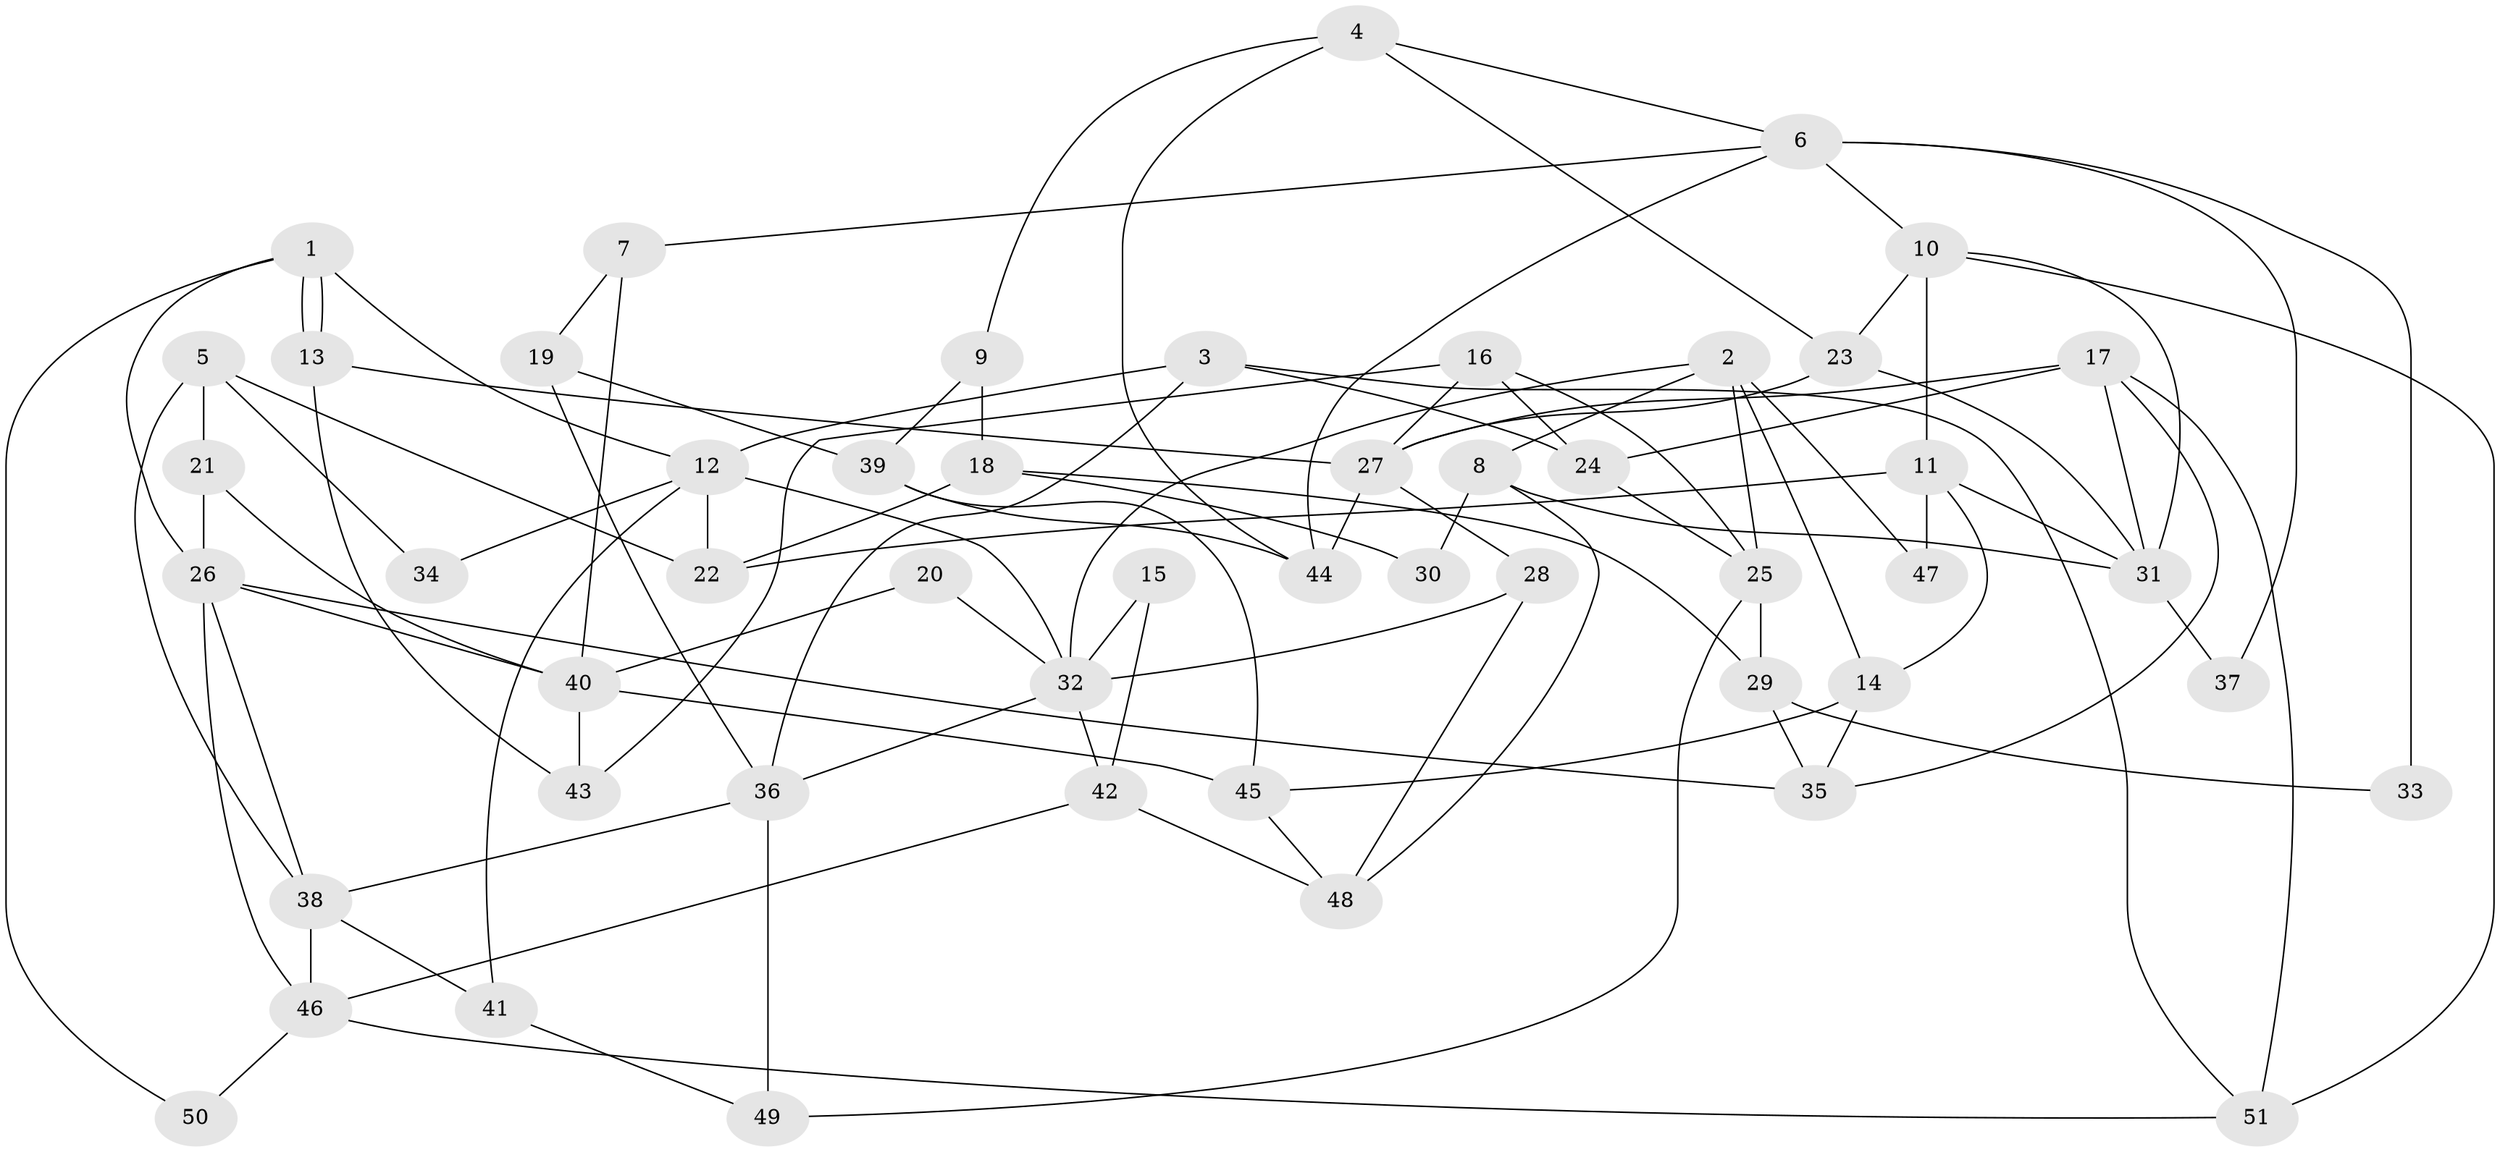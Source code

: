 // coarse degree distribution, {10: 0.03333333333333333, 8: 0.1, 4: 0.3333333333333333, 3: 0.16666666666666666, 7: 0.16666666666666666, 5: 0.06666666666666667, 6: 0.03333333333333333, 2: 0.1}
// Generated by graph-tools (version 1.1) at 2025/18/03/04/25 18:18:49]
// undirected, 51 vertices, 102 edges
graph export_dot {
graph [start="1"]
  node [color=gray90,style=filled];
  1;
  2;
  3;
  4;
  5;
  6;
  7;
  8;
  9;
  10;
  11;
  12;
  13;
  14;
  15;
  16;
  17;
  18;
  19;
  20;
  21;
  22;
  23;
  24;
  25;
  26;
  27;
  28;
  29;
  30;
  31;
  32;
  33;
  34;
  35;
  36;
  37;
  38;
  39;
  40;
  41;
  42;
  43;
  44;
  45;
  46;
  47;
  48;
  49;
  50;
  51;
  1 -- 26;
  1 -- 13;
  1 -- 13;
  1 -- 12;
  1 -- 50;
  2 -- 14;
  2 -- 32;
  2 -- 8;
  2 -- 25;
  2 -- 47;
  3 -- 12;
  3 -- 24;
  3 -- 36;
  3 -- 51;
  4 -- 23;
  4 -- 44;
  4 -- 6;
  4 -- 9;
  5 -- 38;
  5 -- 22;
  5 -- 21;
  5 -- 34;
  6 -- 10;
  6 -- 7;
  6 -- 33;
  6 -- 37;
  6 -- 44;
  7 -- 40;
  7 -- 19;
  8 -- 31;
  8 -- 30;
  8 -- 48;
  9 -- 18;
  9 -- 39;
  10 -- 31;
  10 -- 11;
  10 -- 23;
  10 -- 51;
  11 -- 31;
  11 -- 14;
  11 -- 22;
  11 -- 47;
  12 -- 32;
  12 -- 22;
  12 -- 34;
  12 -- 41;
  13 -- 27;
  13 -- 43;
  14 -- 35;
  14 -- 45;
  15 -- 42;
  15 -- 32;
  16 -- 27;
  16 -- 25;
  16 -- 24;
  16 -- 43;
  17 -- 24;
  17 -- 51;
  17 -- 27;
  17 -- 31;
  17 -- 35;
  18 -- 29;
  18 -- 22;
  18 -- 30;
  19 -- 36;
  19 -- 39;
  20 -- 40;
  20 -- 32;
  21 -- 40;
  21 -- 26;
  23 -- 27;
  23 -- 31;
  24 -- 25;
  25 -- 49;
  25 -- 29;
  26 -- 38;
  26 -- 35;
  26 -- 40;
  26 -- 46;
  27 -- 44;
  27 -- 28;
  28 -- 48;
  28 -- 32;
  29 -- 35;
  29 -- 33;
  31 -- 37;
  32 -- 42;
  32 -- 36;
  36 -- 38;
  36 -- 49;
  38 -- 46;
  38 -- 41;
  39 -- 44;
  39 -- 45;
  40 -- 43;
  40 -- 45;
  41 -- 49;
  42 -- 48;
  42 -- 46;
  45 -- 48;
  46 -- 51;
  46 -- 50;
}

